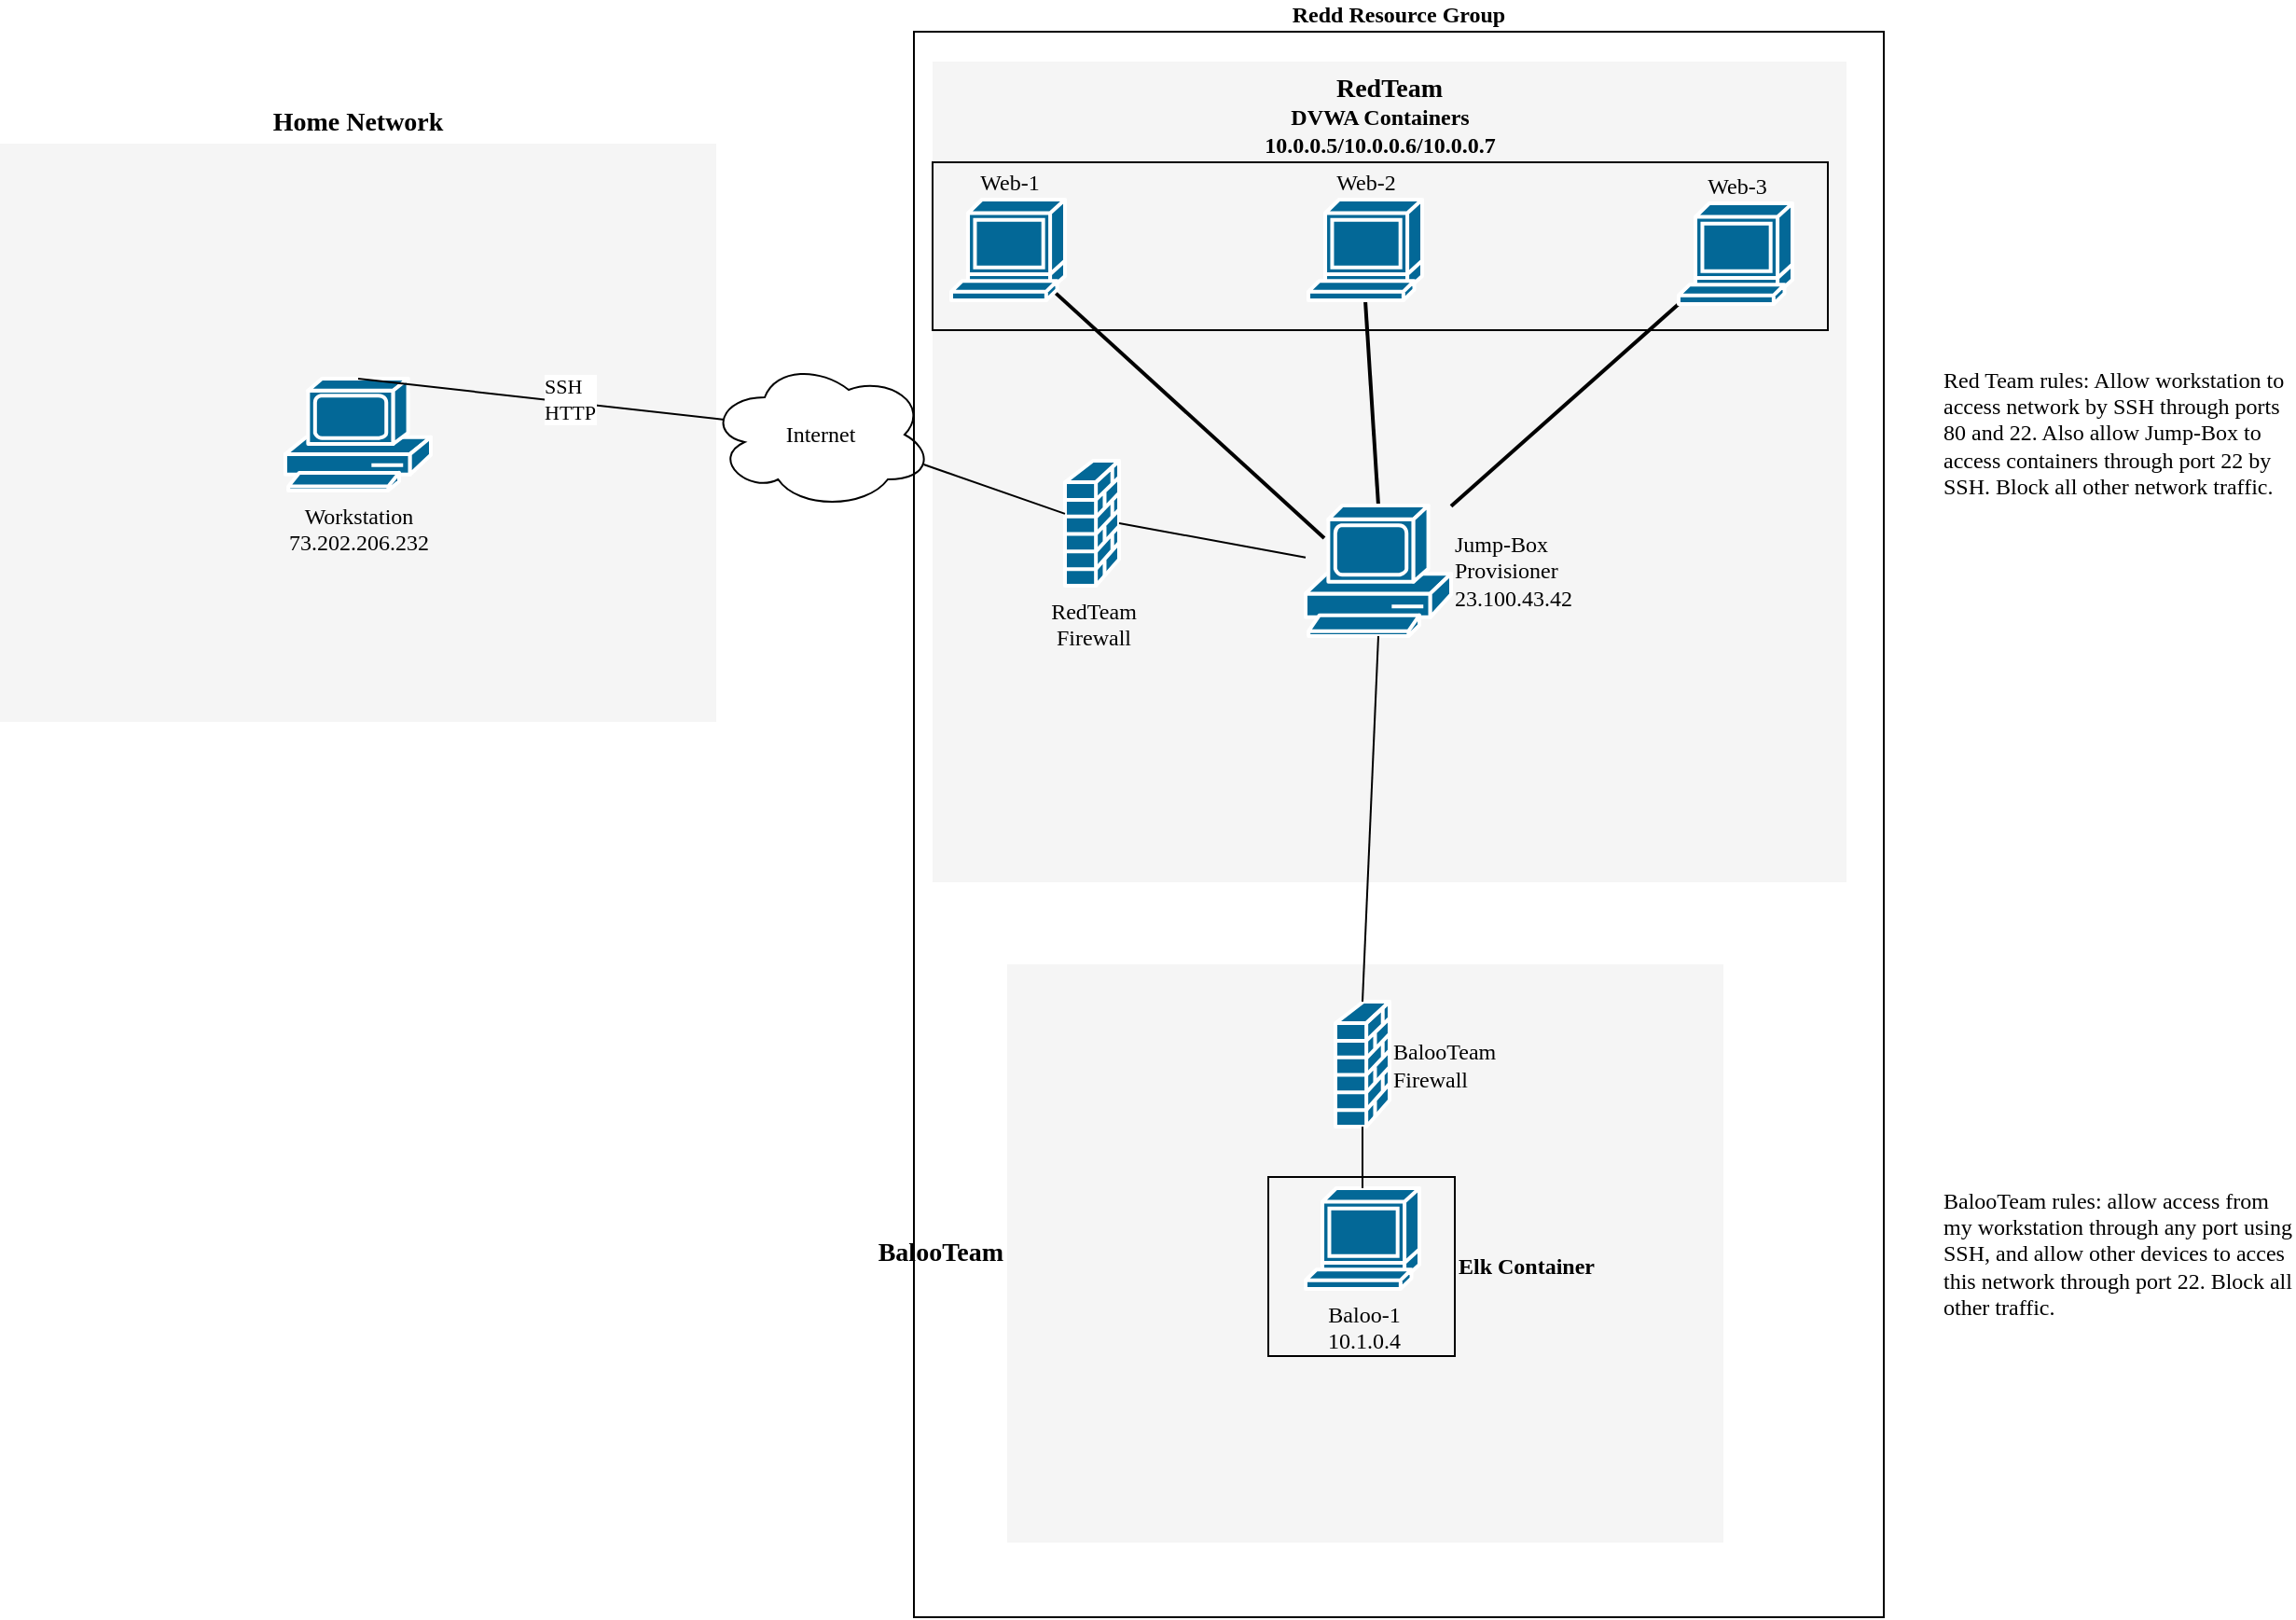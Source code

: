 <mxfile version="13.7.3" type="google"><diagram name="Page-1" id="c37626ed-c26b-45fb-9056-f9ebc6bb27b6"><mxGraphModel dx="1550" dy="905" grid="1" gridSize="10" guides="1" tooltips="1" connect="1" arrows="1" fold="1" page="1" pageScale="1" pageWidth="1100" pageHeight="850" background="#ffffff" math="0" shadow="0"><root><mxCell id="0"/><mxCell id="1" parent="0"/><mxCell id="1c7a67bf8fd3230f-83" value="RedTeam" style="whiteSpace=wrap;html=1;rounded=0;shadow=0;comic=0;strokeWidth=1;fontFamily=Verdana;fontSize=14;fillColor=#f5f5f5;strokeColor=none;verticalAlign=top;fontStyle=1" parent="1" vertex="1"><mxGeometry x="810" y="246" width="490" height="440" as="geometry"/></mxCell><mxCell id="1c7a67bf8fd3230f-80" value="Home Network" style="whiteSpace=wrap;html=1;rounded=0;shadow=0;comic=0;strokeWidth=1;fontFamily=Verdana;fontSize=14;fillColor=#f5f5f5;strokeColor=none;fontStyle=1;verticalAlign=bottom;labelPosition=center;verticalLabelPosition=top;align=center;" parent="1" vertex="1"><mxGeometry x="310" y="290" width="384" height="310" as="geometry"/></mxCell><mxCell id="1c7a67bf8fd3230f-37" style="edgeStyle=none;html=1;labelBackgroundColor=none;startFill=0;endArrow=none;endFill=0;strokeWidth=2;fontFamily=Verdana;fontSize=12;exitX=0.91;exitY=0.92;exitDx=0;exitDy=0;exitPerimeter=0;" parent="1" source="cagN11ZoLgepGc5_l6Ku-19" edge="1"><mxGeometry relative="1" as="geometry"><mxPoint x="774" y="366.548" as="sourcePoint"/><mxPoint x="1020" y="501.452" as="targetPoint"/></mxGeometry></mxCell><mxCell id="1c7a67bf8fd3230f-38" style="edgeStyle=none;html=1;labelBackgroundColor=none;startFill=0;endArrow=none;endFill=0;strokeWidth=2;fontFamily=Verdana;fontSize=12;exitX=0.5;exitY=1;exitDx=0;exitDy=0;exitPerimeter=0;entryX=0.5;entryY=0;entryDx=0;entryDy=0;entryPerimeter=0;" parent="1" source="cagN11ZoLgepGc5_l6Ku-20" target="cagN11ZoLgepGc5_l6Ku-3" edge="1"><mxGeometry relative="1" as="geometry"><mxPoint x="968.329" y="392" as="sourcePoint"/><mxPoint x="1023.671" y="476" as="targetPoint"/></mxGeometry></mxCell><mxCell id="1c7a67bf8fd3230f-39" style="edgeStyle=none;html=1;labelBackgroundColor=none;startFill=0;endArrow=none;endFill=0;strokeWidth=2;fontFamily=Verdana;fontSize=12;exitX=0;exitY=1;exitDx=0;exitDy=0;exitPerimeter=0;" parent="1" source="cagN11ZoLgepGc5_l6Ku-21" target="cagN11ZoLgepGc5_l6Ku-3" edge="1"><mxGeometry relative="1" as="geometry"><mxPoint x="1119.235" y="392" as="sourcePoint"/><mxPoint x="1074.765" y="476" as="targetPoint"/></mxGeometry></mxCell><mxCell id="1c7a67bf8fd3230f-15" value="Internet" style="ellipse;shape=cloud;whiteSpace=wrap;html=1;rounded=0;shadow=0;comic=0;strokeWidth=1;fontFamily=Verdana;fontSize=12;" parent="1" vertex="1"><mxGeometry x="690" y="406" width="120" height="80" as="geometry"/></mxCell><mxCell id="cagN11ZoLgepGc5_l6Ku-3" value="Jump-Box &lt;br&gt;Provisioner&lt;br&gt;23.100.43.42" style="shape=mxgraph.cisco.computers_and_peripherals.pc;html=1;pointerEvents=1;dashed=0;fillColor=#036897;strokeColor=#ffffff;strokeWidth=2;verticalLabelPosition=middle;verticalAlign=middle;align=left;outlineConnect=0;fontFamily=Verdana;labelPosition=right;" parent="1" vertex="1"><mxGeometry x="1010" y="484" width="78" height="70" as="geometry"/></mxCell><mxCell id="cagN11ZoLgepGc5_l6Ku-4" value="Workstation&lt;br&gt;73.202.206.232" style="shape=mxgraph.cisco.computers_and_peripherals.pc;html=1;pointerEvents=1;dashed=0;fillColor=#036897;strokeColor=#ffffff;strokeWidth=2;verticalLabelPosition=bottom;verticalAlign=top;align=center;outlineConnect=0;fontFamily=Verdana;" parent="1" vertex="1"><mxGeometry x="463" y="416" width="78" height="60" as="geometry"/></mxCell><mxCell id="cagN11ZoLgepGc5_l6Ku-14" value="SSH&lt;br&gt;HTTP" style="endArrow=none;html=1;fontFamily=Verdana;exitX=0.5;exitY=0;exitDx=0;exitDy=0;exitPerimeter=0;entryX=0.07;entryY=0.4;entryDx=0;entryDy=0;entryPerimeter=0;labelPosition=right;verticalLabelPosition=middle;align=left;verticalAlign=middle;" parent="1" source="cagN11ZoLgepGc5_l6Ku-4" target="1c7a67bf8fd3230f-15" edge="1"><mxGeometry width="50" height="50" relative="1" as="geometry"><mxPoint x="1020" y="1020" as="sourcePoint"/><mxPoint x="1070" y="970" as="targetPoint"/></mxGeometry></mxCell><mxCell id="cagN11ZoLgepGc5_l6Ku-16" value="RedTeam&lt;br&gt;Firewall" style="shape=mxgraph.cisco.security.firewall;html=1;pointerEvents=1;dashed=0;fillColor=#036897;strokeColor=#ffffff;strokeWidth=2;verticalLabelPosition=bottom;verticalAlign=top;align=center;outlineConnect=0;fontFamily=Verdana;labelPosition=center;" parent="1" vertex="1"><mxGeometry x="881" y="460" width="29" height="67" as="geometry"/></mxCell><mxCell id="cagN11ZoLgepGc5_l6Ku-17" value="" style="endArrow=none;html=1;fontFamily=Verdana;exitX=0.96;exitY=0.7;exitDx=0;exitDy=0;exitPerimeter=0;" parent="1" source="1c7a67bf8fd3230f-15" target="cagN11ZoLgepGc5_l6Ku-16" edge="1"><mxGeometry width="50" height="50" relative="1" as="geometry"><mxPoint x="1020" y="730" as="sourcePoint"/><mxPoint x="1070" y="680" as="targetPoint"/></mxGeometry></mxCell><mxCell id="cagN11ZoLgepGc5_l6Ku-18" value="" style="endArrow=none;html=1;fontFamily=Verdana;exitX=1;exitY=0.5;exitDx=0;exitDy=0;exitPerimeter=0;" parent="1" source="cagN11ZoLgepGc5_l6Ku-16" target="cagN11ZoLgepGc5_l6Ku-3" edge="1"><mxGeometry width="50" height="50" relative="1" as="geometry"><mxPoint x="1020" y="600" as="sourcePoint"/><mxPoint x="1070" y="550" as="targetPoint"/></mxGeometry></mxCell><mxCell id="cagN11ZoLgepGc5_l6Ku-19" value="Web-1" style="shape=mxgraph.cisco.computers_and_peripherals.terminal;html=1;pointerEvents=1;dashed=0;fillColor=#036897;strokeColor=#ffffff;strokeWidth=2;verticalLabelPosition=top;verticalAlign=bottom;align=center;outlineConnect=0;fontFamily=Verdana;labelPosition=center;" parent="1" vertex="1"><mxGeometry x="820" y="320" width="61" height="54" as="geometry"/></mxCell><mxCell id="cagN11ZoLgepGc5_l6Ku-20" value="Web-2" style="shape=mxgraph.cisco.computers_and_peripherals.terminal;html=1;pointerEvents=1;dashed=0;fillColor=#036897;strokeColor=#ffffff;strokeWidth=2;verticalLabelPosition=top;verticalAlign=bottom;align=center;outlineConnect=0;fontFamily=Verdana;labelPosition=center;" parent="1" vertex="1"><mxGeometry x="1011.5" y="320" width="61" height="54" as="geometry"/></mxCell><mxCell id="cagN11ZoLgepGc5_l6Ku-21" value="Web-3" style="shape=mxgraph.cisco.computers_and_peripherals.terminal;html=1;pointerEvents=1;dashed=0;fillColor=#036897;strokeColor=#ffffff;strokeWidth=2;verticalLabelPosition=top;verticalAlign=bottom;align=center;outlineConnect=0;fontFamily=Verdana;labelPosition=center;" parent="1" vertex="1"><mxGeometry x="1210" y="322" width="61" height="54" as="geometry"/></mxCell><mxCell id="cagN11ZoLgepGc5_l6Ku-23" value="BalooTeam" style="whiteSpace=wrap;html=1;rounded=0;shadow=0;comic=0;strokeWidth=1;fontFamily=Verdana;fontSize=14;fillColor=#f5f5f5;strokeColor=none;fontStyle=1;verticalAlign=middle;labelPosition=left;verticalLabelPosition=middle;align=right;" parent="1" vertex="1"><mxGeometry x="850" y="730" width="384" height="310" as="geometry"/></mxCell><mxCell id="cagN11ZoLgepGc5_l6Ku-24" value="Baloo-1&lt;br&gt;10.1.0.4" style="shape=mxgraph.cisco.computers_and_peripherals.terminal;html=1;pointerEvents=1;dashed=0;fillColor=#036897;strokeColor=#ffffff;strokeWidth=2;verticalLabelPosition=bottom;verticalAlign=top;align=center;outlineConnect=0;fontFamily=Verdana;" parent="1" vertex="1"><mxGeometry x="1010" y="850" width="61" height="54" as="geometry"/></mxCell><mxCell id="cagN11ZoLgepGc5_l6Ku-26" value="BalooTeam&lt;br&gt;Firewall" style="shape=mxgraph.cisco.security.firewall;html=1;pointerEvents=1;dashed=0;fillColor=#036897;strokeColor=#ffffff;strokeWidth=2;verticalLabelPosition=middle;verticalAlign=middle;align=left;outlineConnect=0;fontFamily=Verdana;fontSize=12;labelPosition=right;" parent="1" vertex="1"><mxGeometry x="1026" y="750" width="29" height="67" as="geometry"/></mxCell><mxCell id="cagN11ZoLgepGc5_l6Ku-27" value="" style="endArrow=none;html=1;fontFamily=Verdana;fontSize=12;exitX=0.5;exitY=0;exitDx=0;exitDy=0;exitPerimeter=0;entryX=0.5;entryY=1;entryDx=0;entryDy=0;entryPerimeter=0;" parent="1" source="cagN11ZoLgepGc5_l6Ku-26" target="cagN11ZoLgepGc5_l6Ku-3" edge="1"><mxGeometry width="50" height="50" relative="1" as="geometry"><mxPoint x="1010" y="600" as="sourcePoint"/><mxPoint x="1060" y="550" as="targetPoint"/></mxGeometry></mxCell><mxCell id="cagN11ZoLgepGc5_l6Ku-28" value="" style="endArrow=none;html=1;fontFamily=Verdana;fontSize=12;entryX=0.5;entryY=1;entryDx=0;entryDy=0;entryPerimeter=0;exitX=0.5;exitY=0;exitDx=0;exitDy=0;exitPerimeter=0;" parent="1" source="cagN11ZoLgepGc5_l6Ku-24" target="cagN11ZoLgepGc5_l6Ku-26" edge="1"><mxGeometry width="50" height="50" relative="1" as="geometry"><mxPoint x="1030" y="860" as="sourcePoint"/><mxPoint x="1080" y="810" as="targetPoint"/></mxGeometry></mxCell><mxCell id="cagN11ZoLgepGc5_l6Ku-29" value="&lt;b&gt;Redd Resource Group&lt;/b&gt;" style="rounded=0;whiteSpace=wrap;html=1;fontFamily=Verdana;fontSize=12;fillColor=none;labelPosition=center;verticalLabelPosition=top;align=center;verticalAlign=bottom;" parent="1" vertex="1"><mxGeometry x="800" y="230" width="520" height="850" as="geometry"/></mxCell><mxCell id="cagN11ZoLgepGc5_l6Ku-30" value="DVWA Containers&lt;br&gt;10.0.0.5/10.0.0.6/10.0.0.7" style="rounded=0;whiteSpace=wrap;html=1;fillColor=none;fontFamily=Verdana;fontSize=12;labelPosition=center;verticalLabelPosition=top;align=center;verticalAlign=bottom;fontStyle=1" parent="1" vertex="1"><mxGeometry x="810" y="300" width="480" height="90" as="geometry"/></mxCell><mxCell id="cagN11ZoLgepGc5_l6Ku-31" value="&lt;b&gt;Elk Container&lt;/b&gt;" style="rounded=0;whiteSpace=wrap;html=1;fillColor=none;fontFamily=Verdana;fontSize=12;labelPosition=right;verticalLabelPosition=middle;align=left;verticalAlign=middle;" parent="1" vertex="1"><mxGeometry x="990" y="844" width="100" height="96" as="geometry"/></mxCell><mxCell id="boy7tEst3Nrqvx-N19WW-1" value="Red Team rules: Allow workstation to access network by SSH through ports 80 and 22. Also allow Jump-Box to access containers through port 22 by SSH. Block all other network traffic." style="text;html=1;strokeColor=none;align=left;verticalAlign=middle;whiteSpace=wrap;rounded=0;fillColor=#ffffff;fontFamily=Verdana;labelPosition=center;verticalLabelPosition=middle;" vertex="1" parent="1"><mxGeometry x="1350" y="340" width="190" height="210" as="geometry"/></mxCell><mxCell id="boy7tEst3Nrqvx-N19WW-2" value="BalooTeam rules: allow access from my workstation through any port using SSH, and allow other devices to acces this network through port 22. Block all other traffic." style="text;html=1;strokeColor=none;align=left;verticalAlign=middle;whiteSpace=wrap;rounded=0;fontFamily=Verdana;fillColor=#ffffff;" vertex="1" parent="1"><mxGeometry x="1350" y="790" width="190" height="190" as="geometry"/></mxCell></root></mxGraphModel></diagram></mxfile>